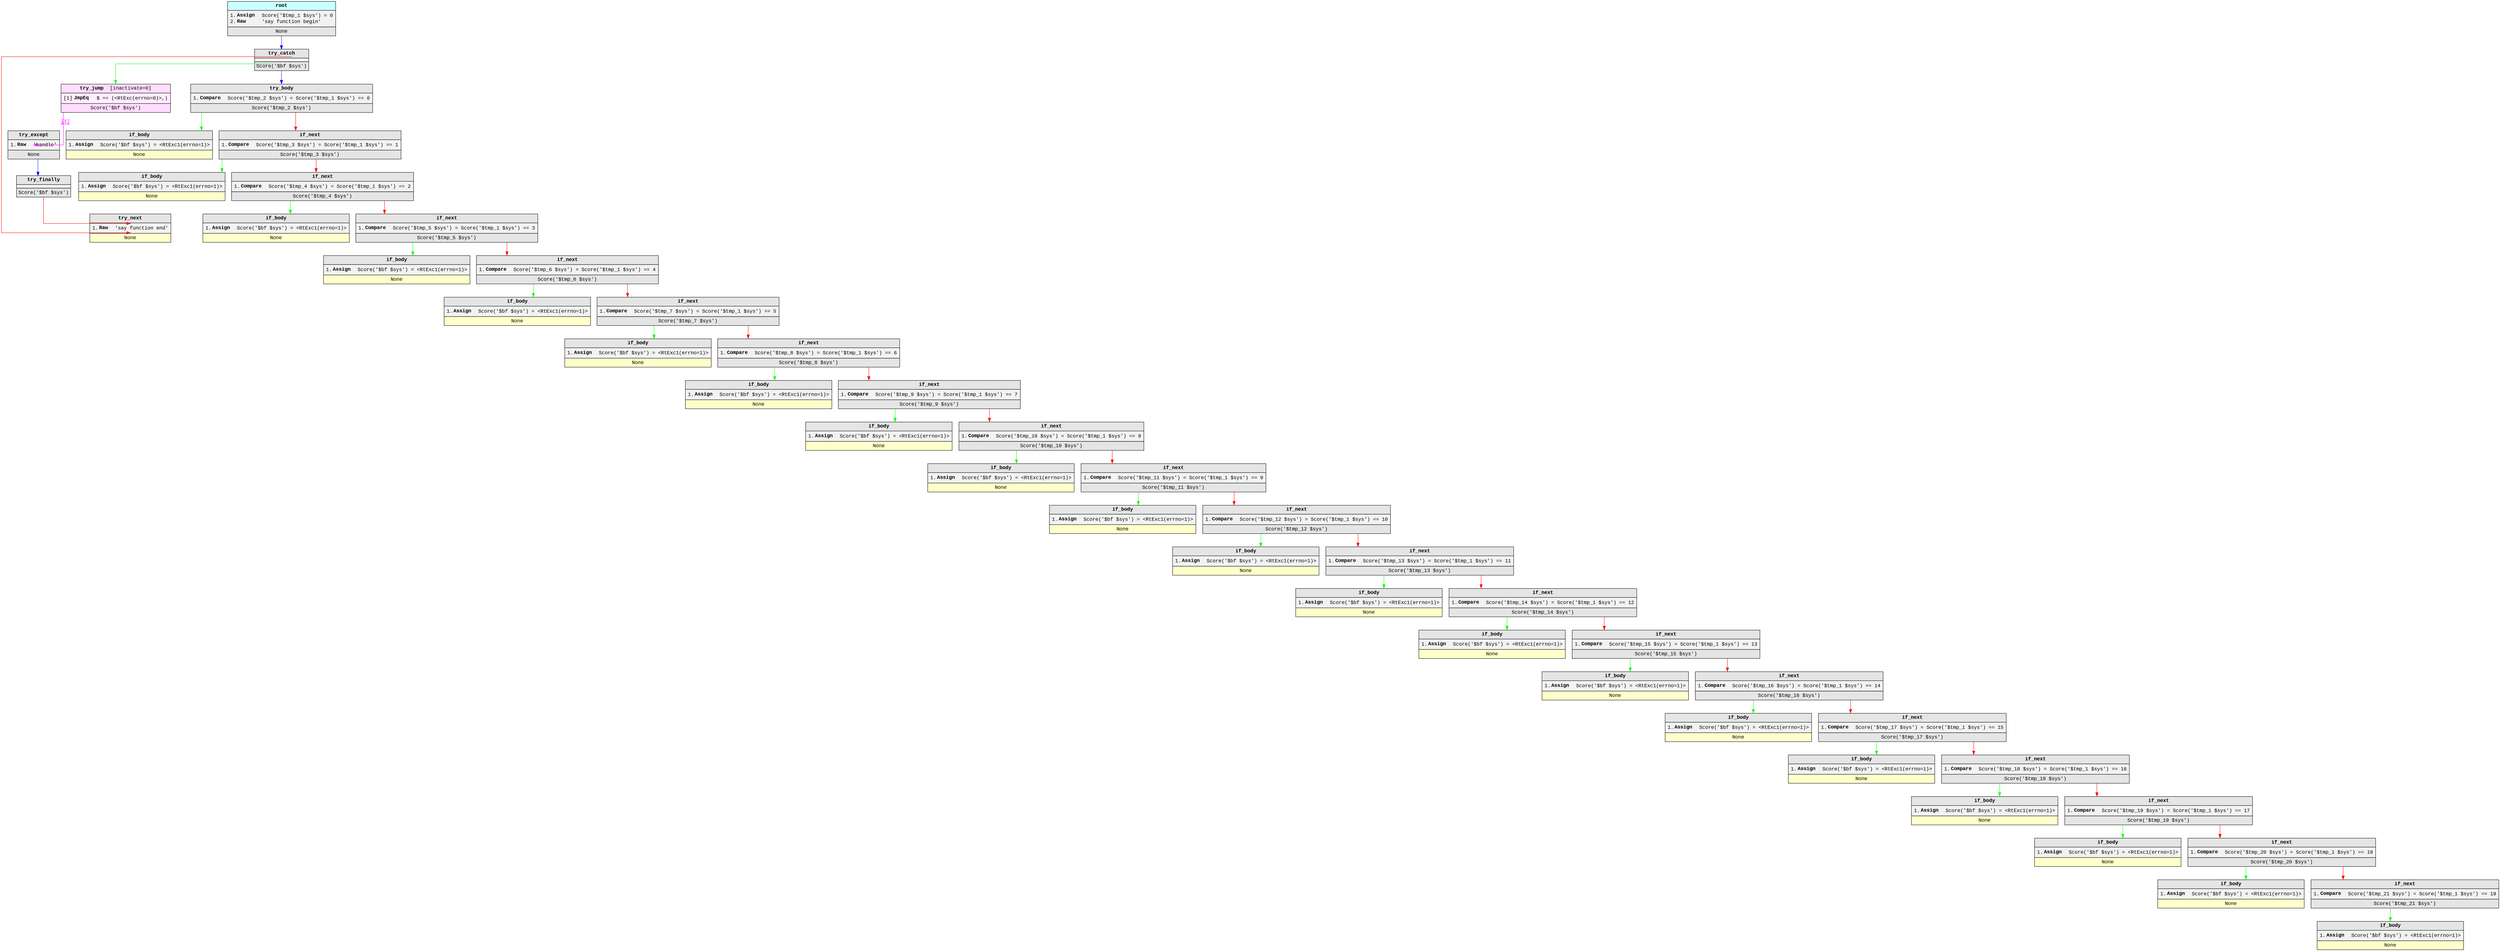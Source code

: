 digraph {
	node [fontname="Courier New"]
	edge [fontname="Courier New"]
	bgcolor=white splines=ortho
	node_2008275373776 [label=<
                    <table border="0" cellborder="1" cellspacing="0" cellpadding="4">
                        <tr><td><b>if_body</b></td></tr>
                        <tr><td bgcolor="gray95"><table border="0" cellborder="0" cellspacing="2" cellpadding="0">
                            <tr><td align="left">1.</td><td align="left"><b>Assign</b>  </td><td align="left">Score(&#x27;$bf $sys&#x27;) = &lt;RtExc1(errno=1)&gt;</td></tr>
                        </table></td></tr>
                        <tr><td bgcolor="#ffffcc">None</td></tr>
                    </table>
                    > fillcolor=gray90 shape=plain style=filled]
	node_2008275373712 [label=<
                    <table border="0" cellborder="1" cellspacing="0" cellpadding="4">
                        <tr><td><b>if_next</b></td></tr>
                        <tr><td bgcolor="gray95"><table border="0" cellborder="0" cellspacing="2" cellpadding="0">
                            <tr><td align="left">1.</td><td align="left"><b>Compare</b>  </td><td align="left">Score(&#x27;$tmp_21 $sys&#x27;) = Score(&#x27;$tmp_1 $sys&#x27;) == 19</td></tr>
                        </table></td></tr>
                        <tr><td>Score(&#x27;$tmp_21 $sys&#x27;)</td></tr>
                    </table>
                    > fillcolor=gray90 shape=plain style=filled]
	node_2008275373712:sw -> node_2008275373776:n [color=green]
	node_2008275372624 [label=<
                    <table border="0" cellborder="1" cellspacing="0" cellpadding="4">
                        <tr><td><b>if_body</b></td></tr>
                        <tr><td bgcolor="gray95"><table border="0" cellborder="0" cellspacing="2" cellpadding="0">
                            <tr><td align="left">1.</td><td align="left"><b>Assign</b>  </td><td align="left">Score(&#x27;$bf $sys&#x27;) = &lt;RtExc1(errno=1)&gt;</td></tr>
                        </table></td></tr>
                        <tr><td bgcolor="#ffffcc">None</td></tr>
                    </table>
                    > fillcolor=gray90 shape=plain style=filled]
	node_2008275372560 [label=<
                    <table border="0" cellborder="1" cellspacing="0" cellpadding="4">
                        <tr><td><b>if_next</b></td></tr>
                        <tr><td bgcolor="gray95"><table border="0" cellborder="0" cellspacing="2" cellpadding="0">
                            <tr><td align="left">1.</td><td align="left"><b>Compare</b>  </td><td align="left">Score(&#x27;$tmp_20 $sys&#x27;) = Score(&#x27;$tmp_1 $sys&#x27;) == 18</td></tr>
                        </table></td></tr>
                        <tr><td>Score(&#x27;$tmp_20 $sys&#x27;)</td></tr>
                    </table>
                    > fillcolor=gray90 shape=plain style=filled]
	node_2008275372560:sw -> node_2008275372624:n [color=green]
	node_2008275372560:se -> node_2008275373712:n [color=red]
	node_2008275371472 [label=<
                    <table border="0" cellborder="1" cellspacing="0" cellpadding="4">
                        <tr><td><b>if_body</b></td></tr>
                        <tr><td bgcolor="gray95"><table border="0" cellborder="0" cellspacing="2" cellpadding="0">
                            <tr><td align="left">1.</td><td align="left"><b>Assign</b>  </td><td align="left">Score(&#x27;$bf $sys&#x27;) = &lt;RtExc1(errno=1)&gt;</td></tr>
                        </table></td></tr>
                        <tr><td bgcolor="#ffffcc">None</td></tr>
                    </table>
                    > fillcolor=gray90 shape=plain style=filled]
	node_2008275371408 [label=<
                    <table border="0" cellborder="1" cellspacing="0" cellpadding="4">
                        <tr><td><b>if_next</b></td></tr>
                        <tr><td bgcolor="gray95"><table border="0" cellborder="0" cellspacing="2" cellpadding="0">
                            <tr><td align="left">1.</td><td align="left"><b>Compare</b>  </td><td align="left">Score(&#x27;$tmp_19 $sys&#x27;) = Score(&#x27;$tmp_1 $sys&#x27;) == 17</td></tr>
                        </table></td></tr>
                        <tr><td>Score(&#x27;$tmp_19 $sys&#x27;)</td></tr>
                    </table>
                    > fillcolor=gray90 shape=plain style=filled]
	node_2008275371408:sw -> node_2008275371472:n [color=green]
	node_2008275371408:se -> node_2008275372560:n [color=red]
	node_2008275370320 [label=<
                    <table border="0" cellborder="1" cellspacing="0" cellpadding="4">
                        <tr><td><b>if_body</b></td></tr>
                        <tr><td bgcolor="gray95"><table border="0" cellborder="0" cellspacing="2" cellpadding="0">
                            <tr><td align="left">1.</td><td align="left"><b>Assign</b>  </td><td align="left">Score(&#x27;$bf $sys&#x27;) = &lt;RtExc1(errno=1)&gt;</td></tr>
                        </table></td></tr>
                        <tr><td bgcolor="#ffffcc">None</td></tr>
                    </table>
                    > fillcolor=gray90 shape=plain style=filled]
	node_2008275337168 [label=<
                    <table border="0" cellborder="1" cellspacing="0" cellpadding="4">
                        <tr><td><b>if_next</b></td></tr>
                        <tr><td bgcolor="gray95"><table border="0" cellborder="0" cellspacing="2" cellpadding="0">
                            <tr><td align="left">1.</td><td align="left"><b>Compare</b>  </td><td align="left">Score(&#x27;$tmp_18 $sys&#x27;) = Score(&#x27;$tmp_1 $sys&#x27;) == 16</td></tr>
                        </table></td></tr>
                        <tr><td>Score(&#x27;$tmp_18 $sys&#x27;)</td></tr>
                    </table>
                    > fillcolor=gray90 shape=plain style=filled]
	node_2008275337168:sw -> node_2008275370320:n [color=green]
	node_2008275337168:se -> node_2008275371408:n [color=red]
	node_2008275369168 [label=<
                    <table border="0" cellborder="1" cellspacing="0" cellpadding="4">
                        <tr><td><b>if_body</b></td></tr>
                        <tr><td bgcolor="gray95"><table border="0" cellborder="0" cellspacing="2" cellpadding="0">
                            <tr><td align="left">1.</td><td align="left"><b>Assign</b>  </td><td align="left">Score(&#x27;$bf $sys&#x27;) = &lt;RtExc1(errno=1)&gt;</td></tr>
                        </table></td></tr>
                        <tr><td bgcolor="#ffffcc">None</td></tr>
                    </table>
                    > fillcolor=gray90 shape=plain style=filled]
	node_2008275369104 [label=<
                    <table border="0" cellborder="1" cellspacing="0" cellpadding="4">
                        <tr><td><b>if_next</b></td></tr>
                        <tr><td bgcolor="gray95"><table border="0" cellborder="0" cellspacing="2" cellpadding="0">
                            <tr><td align="left">1.</td><td align="left"><b>Compare</b>  </td><td align="left">Score(&#x27;$tmp_17 $sys&#x27;) = Score(&#x27;$tmp_1 $sys&#x27;) == 15</td></tr>
                        </table></td></tr>
                        <tr><td>Score(&#x27;$tmp_17 $sys&#x27;)</td></tr>
                    </table>
                    > fillcolor=gray90 shape=plain style=filled]
	node_2008275369104:sw -> node_2008275369168:n [color=green]
	node_2008275369104:se -> node_2008275337168:n [color=red]
	node_2008275365520 [label=<
                    <table border="0" cellborder="1" cellspacing="0" cellpadding="4">
                        <tr><td><b>if_body</b></td></tr>
                        <tr><td bgcolor="gray95"><table border="0" cellborder="0" cellspacing="2" cellpadding="0">
                            <tr><td align="left">1.</td><td align="left"><b>Assign</b>  </td><td align="left">Score(&#x27;$bf $sys&#x27;) = &lt;RtExc1(errno=1)&gt;</td></tr>
                        </table></td></tr>
                        <tr><td bgcolor="#ffffcc">None</td></tr>
                    </table>
                    > fillcolor=gray90 shape=plain style=filled]
	node_2008275368080 [label=<
                    <table border="0" cellborder="1" cellspacing="0" cellpadding="4">
                        <tr><td><b>if_next</b></td></tr>
                        <tr><td bgcolor="gray95"><table border="0" cellborder="0" cellspacing="2" cellpadding="0">
                            <tr><td align="left">1.</td><td align="left"><b>Compare</b>  </td><td align="left">Score(&#x27;$tmp_16 $sys&#x27;) = Score(&#x27;$tmp_1 $sys&#x27;) == 14</td></tr>
                        </table></td></tr>
                        <tr><td>Score(&#x27;$tmp_16 $sys&#x27;)</td></tr>
                    </table>
                    > fillcolor=gray90 shape=plain style=filled]
	node_2008275368080:sw -> node_2008275365520:n [color=green]
	node_2008275368080:se -> node_2008275369104:n [color=red]
	node_2008275367056 [label=<
                    <table border="0" cellborder="1" cellspacing="0" cellpadding="4">
                        <tr><td><b>if_body</b></td></tr>
                        <tr><td bgcolor="gray95"><table border="0" cellborder="0" cellspacing="2" cellpadding="0">
                            <tr><td align="left">1.</td><td align="left"><b>Assign</b>  </td><td align="left">Score(&#x27;$bf $sys&#x27;) = &lt;RtExc1(errno=1)&gt;</td></tr>
                        </table></td></tr>
                        <tr><td bgcolor="#ffffcc">None</td></tr>
                    </table>
                    > fillcolor=gray90 shape=plain style=filled]
	node_2008275366992 [label=<
                    <table border="0" cellborder="1" cellspacing="0" cellpadding="4">
                        <tr><td><b>if_next</b></td></tr>
                        <tr><td bgcolor="gray95"><table border="0" cellborder="0" cellspacing="2" cellpadding="0">
                            <tr><td align="left">1.</td><td align="left"><b>Compare</b>  </td><td align="left">Score(&#x27;$tmp_15 $sys&#x27;) = Score(&#x27;$tmp_1 $sys&#x27;) == 13</td></tr>
                        </table></td></tr>
                        <tr><td>Score(&#x27;$tmp_15 $sys&#x27;)</td></tr>
                    </table>
                    > fillcolor=gray90 shape=plain style=filled]
	node_2008275366992:sw -> node_2008275367056:n [color=green]
	node_2008275366992:se -> node_2008275368080:n [color=red]
	node_2008275365904 [label=<
                    <table border="0" cellborder="1" cellspacing="0" cellpadding="4">
                        <tr><td><b>if_body</b></td></tr>
                        <tr><td bgcolor="gray95"><table border="0" cellborder="0" cellspacing="2" cellpadding="0">
                            <tr><td align="left">1.</td><td align="left"><b>Assign</b>  </td><td align="left">Score(&#x27;$bf $sys&#x27;) = &lt;RtExc1(errno=1)&gt;</td></tr>
                        </table></td></tr>
                        <tr><td bgcolor="#ffffcc">None</td></tr>
                    </table>
                    > fillcolor=gray90 shape=plain style=filled]
	node_2008275365840 [label=<
                    <table border="0" cellborder="1" cellspacing="0" cellpadding="4">
                        <tr><td><b>if_next</b></td></tr>
                        <tr><td bgcolor="gray95"><table border="0" cellborder="0" cellspacing="2" cellpadding="0">
                            <tr><td align="left">1.</td><td align="left"><b>Compare</b>  </td><td align="left">Score(&#x27;$tmp_14 $sys&#x27;) = Score(&#x27;$tmp_1 $sys&#x27;) == 12</td></tr>
                        </table></td></tr>
                        <tr><td>Score(&#x27;$tmp_14 $sys&#x27;)</td></tr>
                    </table>
                    > fillcolor=gray90 shape=plain style=filled]
	node_2008275365840:sw -> node_2008275365904:n [color=green]
	node_2008275365840:se -> node_2008275366992:n [color=red]
	node_2008275364752 [label=<
                    <table border="0" cellborder="1" cellspacing="0" cellpadding="4">
                        <tr><td><b>if_body</b></td></tr>
                        <tr><td bgcolor="gray95"><table border="0" cellborder="0" cellspacing="2" cellpadding="0">
                            <tr><td align="left">1.</td><td align="left"><b>Assign</b>  </td><td align="left">Score(&#x27;$bf $sys&#x27;) = &lt;RtExc1(errno=1)&gt;</td></tr>
                        </table></td></tr>
                        <tr><td bgcolor="#ffffcc">None</td></tr>
                    </table>
                    > fillcolor=gray90 shape=plain style=filled]
	node_2008275364624 [label=<
                    <table border="0" cellborder="1" cellspacing="0" cellpadding="4">
                        <tr><td><b>if_next</b></td></tr>
                        <tr><td bgcolor="gray95"><table border="0" cellborder="0" cellspacing="2" cellpadding="0">
                            <tr><td align="left">1.</td><td align="left"><b>Compare</b>  </td><td align="left">Score(&#x27;$tmp_13 $sys&#x27;) = Score(&#x27;$tmp_1 $sys&#x27;) == 11</td></tr>
                        </table></td></tr>
                        <tr><td>Score(&#x27;$tmp_13 $sys&#x27;)</td></tr>
                    </table>
                    > fillcolor=gray90 shape=plain style=filled]
	node_2008275364624:sw -> node_2008275364752:n [color=green]
	node_2008275364624:se -> node_2008275365840:n [color=red]
	node_2008275363536 [label=<
                    <table border="0" cellborder="1" cellspacing="0" cellpadding="4">
                        <tr><td><b>if_body</b></td></tr>
                        <tr><td bgcolor="gray95"><table border="0" cellborder="0" cellspacing="2" cellpadding="0">
                            <tr><td align="left">1.</td><td align="left"><b>Assign</b>  </td><td align="left">Score(&#x27;$bf $sys&#x27;) = &lt;RtExc1(errno=1)&gt;</td></tr>
                        </table></td></tr>
                        <tr><td bgcolor="#ffffcc">None</td></tr>
                    </table>
                    > fillcolor=gray90 shape=plain style=filled]
	node_2008275363344 [label=<
                    <table border="0" cellborder="1" cellspacing="0" cellpadding="4">
                        <tr><td><b>if_next</b></td></tr>
                        <tr><td bgcolor="gray95"><table border="0" cellborder="0" cellspacing="2" cellpadding="0">
                            <tr><td align="left">1.</td><td align="left"><b>Compare</b>  </td><td align="left">Score(&#x27;$tmp_12 $sys&#x27;) = Score(&#x27;$tmp_1 $sys&#x27;) == 10</td></tr>
                        </table></td></tr>
                        <tr><td>Score(&#x27;$tmp_12 $sys&#x27;)</td></tr>
                    </table>
                    > fillcolor=gray90 shape=plain style=filled]
	node_2008275363344:sw -> node_2008275363536:n [color=green]
	node_2008275363344:se -> node_2008275364624:n [color=red]
	node_2008275362192 [label=<
                    <table border="0" cellborder="1" cellspacing="0" cellpadding="4">
                        <tr><td><b>if_body</b></td></tr>
                        <tr><td bgcolor="gray95"><table border="0" cellborder="0" cellspacing="2" cellpadding="0">
                            <tr><td align="left">1.</td><td align="left"><b>Assign</b>  </td><td align="left">Score(&#x27;$bf $sys&#x27;) = &lt;RtExc1(errno=1)&gt;</td></tr>
                        </table></td></tr>
                        <tr><td bgcolor="#ffffcc">None</td></tr>
                    </table>
                    > fillcolor=gray90 shape=plain style=filled]
	node_2008275362256 [label=<
                    <table border="0" cellborder="1" cellspacing="0" cellpadding="4">
                        <tr><td><b>if_next</b></td></tr>
                        <tr><td bgcolor="gray95"><table border="0" cellborder="0" cellspacing="2" cellpadding="0">
                            <tr><td align="left">1.</td><td align="left"><b>Compare</b>  </td><td align="left">Score(&#x27;$tmp_11 $sys&#x27;) = Score(&#x27;$tmp_1 $sys&#x27;) == 9</td></tr>
                        </table></td></tr>
                        <tr><td>Score(&#x27;$tmp_11 $sys&#x27;)</td></tr>
                    </table>
                    > fillcolor=gray90 shape=plain style=filled]
	node_2008275362256:sw -> node_2008275362192:n [color=green]
	node_2008275362256:se -> node_2008275363344:n [color=red]
	node_2008275360976 [label=<
                    <table border="0" cellborder="1" cellspacing="0" cellpadding="4">
                        <tr><td><b>if_body</b></td></tr>
                        <tr><td bgcolor="gray95"><table border="0" cellborder="0" cellspacing="2" cellpadding="0">
                            <tr><td align="left">1.</td><td align="left"><b>Assign</b>  </td><td align="left">Score(&#x27;$bf $sys&#x27;) = &lt;RtExc1(errno=1)&gt;</td></tr>
                        </table></td></tr>
                        <tr><td bgcolor="#ffffcc">None</td></tr>
                    </table>
                    > fillcolor=gray90 shape=plain style=filled]
	node_2008275360848 [label=<
                    <table border="0" cellborder="1" cellspacing="0" cellpadding="4">
                        <tr><td><b>if_next</b></td></tr>
                        <tr><td bgcolor="gray95"><table border="0" cellborder="0" cellspacing="2" cellpadding="0">
                            <tr><td align="left">1.</td><td align="left"><b>Compare</b>  </td><td align="left">Score(&#x27;$tmp_10 $sys&#x27;) = Score(&#x27;$tmp_1 $sys&#x27;) == 8</td></tr>
                        </table></td></tr>
                        <tr><td>Score(&#x27;$tmp_10 $sys&#x27;)</td></tr>
                    </table>
                    > fillcolor=gray90 shape=plain style=filled]
	node_2008275360848:sw -> node_2008275360976:n [color=green]
	node_2008275360848:se -> node_2008275362256:n [color=red]
	node_2008275359696 [label=<
                    <table border="0" cellborder="1" cellspacing="0" cellpadding="4">
                        <tr><td><b>if_body</b></td></tr>
                        <tr><td bgcolor="gray95"><table border="0" cellborder="0" cellspacing="2" cellpadding="0">
                            <tr><td align="left">1.</td><td align="left"><b>Assign</b>  </td><td align="left">Score(&#x27;$bf $sys&#x27;) = &lt;RtExc1(errno=1)&gt;</td></tr>
                        </table></td></tr>
                        <tr><td bgcolor="#ffffcc">None</td></tr>
                    </table>
                    > fillcolor=gray90 shape=plain style=filled]
	node_2008275359504 [label=<
                    <table border="0" cellborder="1" cellspacing="0" cellpadding="4">
                        <tr><td><b>if_next</b></td></tr>
                        <tr><td bgcolor="gray95"><table border="0" cellborder="0" cellspacing="2" cellpadding="0">
                            <tr><td align="left">1.</td><td align="left"><b>Compare</b>  </td><td align="left">Score(&#x27;$tmp_9 $sys&#x27;) = Score(&#x27;$tmp_1 $sys&#x27;) == 7</td></tr>
                        </table></td></tr>
                        <tr><td>Score(&#x27;$tmp_9 $sys&#x27;)</td></tr>
                    </table>
                    > fillcolor=gray90 shape=plain style=filled]
	node_2008275359504:sw -> node_2008275359696:n [color=green]
	node_2008275359504:se -> node_2008275360848:n [color=red]
	node_2008275358352 [label=<
                    <table border="0" cellborder="1" cellspacing="0" cellpadding="4">
                        <tr><td><b>if_body</b></td></tr>
                        <tr><td bgcolor="gray95"><table border="0" cellborder="0" cellspacing="2" cellpadding="0">
                            <tr><td align="left">1.</td><td align="left"><b>Assign</b>  </td><td align="left">Score(&#x27;$bf $sys&#x27;) = &lt;RtExc1(errno=1)&gt;</td></tr>
                        </table></td></tr>
                        <tr><td bgcolor="#ffffcc">None</td></tr>
                    </table>
                    > fillcolor=gray90 shape=plain style=filled]
	node_2008275358416 [label=<
                    <table border="0" cellborder="1" cellspacing="0" cellpadding="4">
                        <tr><td><b>if_next</b></td></tr>
                        <tr><td bgcolor="gray95"><table border="0" cellborder="0" cellspacing="2" cellpadding="0">
                            <tr><td align="left">1.</td><td align="left"><b>Compare</b>  </td><td align="left">Score(&#x27;$tmp_8 $sys&#x27;) = Score(&#x27;$tmp_1 $sys&#x27;) == 6</td></tr>
                        </table></td></tr>
                        <tr><td>Score(&#x27;$tmp_8 $sys&#x27;)</td></tr>
                    </table>
                    > fillcolor=gray90 shape=plain style=filled]
	node_2008275358416:sw -> node_2008275358352:n [color=green]
	node_2008275358416:se -> node_2008275359504:n [color=red]
	node_2008275357136 [label=<
                    <table border="0" cellborder="1" cellspacing="0" cellpadding="4">
                        <tr><td><b>if_body</b></td></tr>
                        <tr><td bgcolor="gray95"><table border="0" cellborder="0" cellspacing="2" cellpadding="0">
                            <tr><td align="left">1.</td><td align="left"><b>Assign</b>  </td><td align="left">Score(&#x27;$bf $sys&#x27;) = &lt;RtExc1(errno=1)&gt;</td></tr>
                        </table></td></tr>
                        <tr><td bgcolor="#ffffcc">None</td></tr>
                    </table>
                    > fillcolor=gray90 shape=plain style=filled]
	node_2008275357008 [label=<
                    <table border="0" cellborder="1" cellspacing="0" cellpadding="4">
                        <tr><td><b>if_next</b></td></tr>
                        <tr><td bgcolor="gray95"><table border="0" cellborder="0" cellspacing="2" cellpadding="0">
                            <tr><td align="left">1.</td><td align="left"><b>Compare</b>  </td><td align="left">Score(&#x27;$tmp_7 $sys&#x27;) = Score(&#x27;$tmp_1 $sys&#x27;) == 5</td></tr>
                        </table></td></tr>
                        <tr><td>Score(&#x27;$tmp_7 $sys&#x27;)</td></tr>
                    </table>
                    > fillcolor=gray90 shape=plain style=filled]
	node_2008275357008:sw -> node_2008275357136:n [color=green]
	node_2008275357008:se -> node_2008275358416:n [color=red]
	node_2008275355856 [label=<
                    <table border="0" cellborder="1" cellspacing="0" cellpadding="4">
                        <tr><td><b>if_body</b></td></tr>
                        <tr><td bgcolor="gray95"><table border="0" cellborder="0" cellspacing="2" cellpadding="0">
                            <tr><td align="left">1.</td><td align="left"><b>Assign</b>  </td><td align="left">Score(&#x27;$bf $sys&#x27;) = &lt;RtExc1(errno=1)&gt;</td></tr>
                        </table></td></tr>
                        <tr><td bgcolor="#ffffcc">None</td></tr>
                    </table>
                    > fillcolor=gray90 shape=plain style=filled]
	node_2008275355664 [label=<
                    <table border="0" cellborder="1" cellspacing="0" cellpadding="4">
                        <tr><td><b>if_next</b></td></tr>
                        <tr><td bgcolor="gray95"><table border="0" cellborder="0" cellspacing="2" cellpadding="0">
                            <tr><td align="left">1.</td><td align="left"><b>Compare</b>  </td><td align="left">Score(&#x27;$tmp_6 $sys&#x27;) = Score(&#x27;$tmp_1 $sys&#x27;) == 4</td></tr>
                        </table></td></tr>
                        <tr><td>Score(&#x27;$tmp_6 $sys&#x27;)</td></tr>
                    </table>
                    > fillcolor=gray90 shape=plain style=filled]
	node_2008275355664:sw -> node_2008275355856:n [color=green]
	node_2008275355664:se -> node_2008275357008:n [color=red]
	node_2008275354512 [label=<
                    <table border="0" cellborder="1" cellspacing="0" cellpadding="4">
                        <tr><td><b>if_body</b></td></tr>
                        <tr><td bgcolor="gray95"><table border="0" cellborder="0" cellspacing="2" cellpadding="0">
                            <tr><td align="left">1.</td><td align="left"><b>Assign</b>  </td><td align="left">Score(&#x27;$bf $sys&#x27;) = &lt;RtExc1(errno=1)&gt;</td></tr>
                        </table></td></tr>
                        <tr><td bgcolor="#ffffcc">None</td></tr>
                    </table>
                    > fillcolor=gray90 shape=plain style=filled]
	node_2008275354576 [label=<
                    <table border="0" cellborder="1" cellspacing="0" cellpadding="4">
                        <tr><td><b>if_next</b></td></tr>
                        <tr><td bgcolor="gray95"><table border="0" cellborder="0" cellspacing="2" cellpadding="0">
                            <tr><td align="left">1.</td><td align="left"><b>Compare</b>  </td><td align="left">Score(&#x27;$tmp_5 $sys&#x27;) = Score(&#x27;$tmp_1 $sys&#x27;) == 3</td></tr>
                        </table></td></tr>
                        <tr><td>Score(&#x27;$tmp_5 $sys&#x27;)</td></tr>
                    </table>
                    > fillcolor=gray90 shape=plain style=filled]
	node_2008275354576:sw -> node_2008275354512:n [color=green]
	node_2008275354576:se -> node_2008275355664:n [color=red]
	node_2008275336848 [label=<
                    <table border="0" cellborder="1" cellspacing="0" cellpadding="4">
                        <tr><td><b>if_body</b></td></tr>
                        <tr><td bgcolor="gray95"><table border="0" cellborder="0" cellspacing="2" cellpadding="0">
                            <tr><td align="left">1.</td><td align="left"><b>Assign</b>  </td><td align="left">Score(&#x27;$bf $sys&#x27;) = &lt;RtExc1(errno=1)&gt;</td></tr>
                        </table></td></tr>
                        <tr><td bgcolor="#ffffcc">None</td></tr>
                    </table>
                    > fillcolor=gray90 shape=plain style=filled]
	node_2008275336720 [label=<
                    <table border="0" cellborder="1" cellspacing="0" cellpadding="4">
                        <tr><td><b>if_next</b></td></tr>
                        <tr><td bgcolor="gray95"><table border="0" cellborder="0" cellspacing="2" cellpadding="0">
                            <tr><td align="left">1.</td><td align="left"><b>Compare</b>  </td><td align="left">Score(&#x27;$tmp_4 $sys&#x27;) = Score(&#x27;$tmp_1 $sys&#x27;) == 2</td></tr>
                        </table></td></tr>
                        <tr><td>Score(&#x27;$tmp_4 $sys&#x27;)</td></tr>
                    </table>
                    > fillcolor=gray90 shape=plain style=filled]
	node_2008275336720:sw -> node_2008275336848:n [color=green]
	node_2008275336720:se -> node_2008275354576:n [color=red]
	node_2008275335568 [label=<
                    <table border="0" cellborder="1" cellspacing="0" cellpadding="4">
                        <tr><td><b>if_body</b></td></tr>
                        <tr><td bgcolor="gray95"><table border="0" cellborder="0" cellspacing="2" cellpadding="0">
                            <tr><td align="left">1.</td><td align="left"><b>Assign</b>  </td><td align="left">Score(&#x27;$bf $sys&#x27;) = &lt;RtExc1(errno=1)&gt;</td></tr>
                        </table></td></tr>
                        <tr><td bgcolor="#ffffcc">None</td></tr>
                    </table>
                    > fillcolor=gray90 shape=plain style=filled]
	node_2008275335440 [label=<
                    <table border="0" cellborder="1" cellspacing="0" cellpadding="4">
                        <tr><td><b>if_next</b></td></tr>
                        <tr><td bgcolor="gray95"><table border="0" cellborder="0" cellspacing="2" cellpadding="0">
                            <tr><td align="left">1.</td><td align="left"><b>Compare</b>  </td><td align="left">Score(&#x27;$tmp_3 $sys&#x27;) = Score(&#x27;$tmp_1 $sys&#x27;) == 1</td></tr>
                        </table></td></tr>
                        <tr><td>Score(&#x27;$tmp_3 $sys&#x27;)</td></tr>
                    </table>
                    > fillcolor=gray90 shape=plain style=filled]
	node_2008275335440:sw -> node_2008275335568:n [color=green]
	node_2008275335440:se -> node_2008275336720:n [color=red]
	node_2008275334416 [label=<
                    <table border="0" cellborder="1" cellspacing="0" cellpadding="4">
                        <tr><td><b>if_body</b></td></tr>
                        <tr><td bgcolor="gray95"><table border="0" cellborder="0" cellspacing="2" cellpadding="0">
                            <tr><td align="left">1.</td><td align="left"><b>Assign</b>  </td><td align="left">Score(&#x27;$bf $sys&#x27;) = &lt;RtExc1(errno=1)&gt;</td></tr>
                        </table></td></tr>
                        <tr><td bgcolor="#ffffcc">None</td></tr>
                    </table>
                    > fillcolor=gray90 shape=plain style=filled]
	node_2008274308752 [label=<
                    <table border="0" cellborder="1" cellspacing="0" cellpadding="4">
                        <tr><td><b>try_body</b></td></tr>
                        <tr><td bgcolor="gray95"><table border="0" cellborder="0" cellspacing="2" cellpadding="0">
                            <tr><td align="left">1.</td><td align="left"><b>Compare</b>  </td><td align="left">Score(&#x27;$tmp_2 $sys&#x27;) = Score(&#x27;$tmp_1 $sys&#x27;) == 0</td></tr>
                        </table></td></tr>
                        <tr><td>Score(&#x27;$tmp_2 $sys&#x27;)</td></tr>
                    </table>
                    > fillcolor=gray90 shape=plain style=filled]
	node_2008274308752:sw -> node_2008275334416:n [color=green]
	node_2008274308752:se -> node_2008275335440:n [color=red]
	node_2008275334224 [label=<
                    <table border="0" cellborder="1" cellspacing="0" cellpadding="4">
                        <tr><td><b>try_next</b></td></tr>
                        <tr><td bgcolor="gray95"><table border="0" cellborder="0" cellspacing="2" cellpadding="0">
                            <tr><td align="left">1.</td><td align="left"><b>Raw</b>  </td><td align="left">&#x27;say function end&#x27;</td></tr>
                        </table></td></tr>
                        <tr><td bgcolor="#ffffcc">None</td></tr>
                    </table>
                    > fillcolor=gray90 shape=plain style=filled]
	node_2008275332624 [label=<
                    <table border="0" cellborder="1" cellspacing="0" cellpadding="4">
                        <tr><td><b>try_finally</b></td></tr>
                        <tr><td bgcolor="gray95"></td></tr>
                        <tr><td>Score(&#x27;$bf $sys&#x27;)</td></tr>
                    </table>
                    > fillcolor=gray90 shape=plain style=filled]
	node_2008275332624:se -> node_2008275334224:n [color=red]
	node_2008275332944 [label=<
                    <table border="0" cellborder="1" cellspacing="0" cellpadding="4">
                        <tr><td><b>try_except</b></td></tr>
                        <tr><td bgcolor="gray95"><table border="0" cellborder="0" cellspacing="2" cellpadding="0">
                            <tr><td align="left">1.</td><td align="left"><b>Raw</b>  </td><td align="left">&#x27;handle&#x27;</td></tr>
                        </table></td></tr>
                        <tr><td>None</td></tr>
                    </table>
                    > fillcolor=gray90 shape=plain style=filled]
	node_2008275332944:s -> node_2008275332624:n [color=blue]
	node_2008275333776 [label=<
            <table border="0" cellborder="1" cellspacing="0" cellpadding="4">
                <tr><td><b>try_jump</b>  [inactivate=0]</td></tr>
                <tr><td bgcolor="#ffeeff"><table border="0" cellborder="0" cellspacing="0" >
                    <tr><td align="left">[1]</td><td align="left"><b>JmpEq</b>  </td><td align="left">$ == (&lt;RtExc(errno=0)&gt;,)</td></tr>
                </table></td></tr>
                <tr><td>Score(&#x27;$bf $sys&#x27;)</td></tr>
            </table>
            > fillcolor="#ffddff" shape=plain style=filled]
	node_2008275333776:s -> node_2008275332944:n [label="[1]" color=magenta decorate=true fontcolor=magenta]
	node_2008274546832 [label=<
                    <table border="0" cellborder="1" cellspacing="0" cellpadding="4">
                        <tr><td><b>try_catch</b></td></tr>
                        <tr><td bgcolor="gray95"></td></tr>
                        <tr><td>Score(&#x27;$bf $sys&#x27;)</td></tr>
                    </table>
                    > fillcolor=gray90 shape=plain style=filled]
	node_2008274546832:s -> node_2008274308752:n [color=blue]
	node_2008274546832:sw -> node_2008275333776:n [color=green]
	node_2008274546832:se -> node_2008275334224:n [color=red]
	node_2008275159760 [label=<
                    <table border="0" cellborder="1" cellspacing="0" cellpadding="4">
                        <tr><td bgcolor="#ccffff"><b>root</b></td></tr>
                        <tr><td bgcolor="gray95"><table border="0" cellborder="0" cellspacing="2" cellpadding="0">
                            <tr><td align="left">1.</td><td align="left"><b>Assign</b>  </td><td align="left">Score(&#x27;$tmp_1 $sys&#x27;) = 0</td></tr>
<tr><td align="left">2.</td><td align="left"><b>Raw</b>  </td><td align="left">&#x27;say function begin&#x27;</td></tr>
                        </table></td></tr>
                        <tr><td>None</td></tr>
                    </table>
                    > fillcolor=gray90 shape=plain style=filled]
	node_2008275159760:s -> node_2008274546832:n [color=blue]
}
